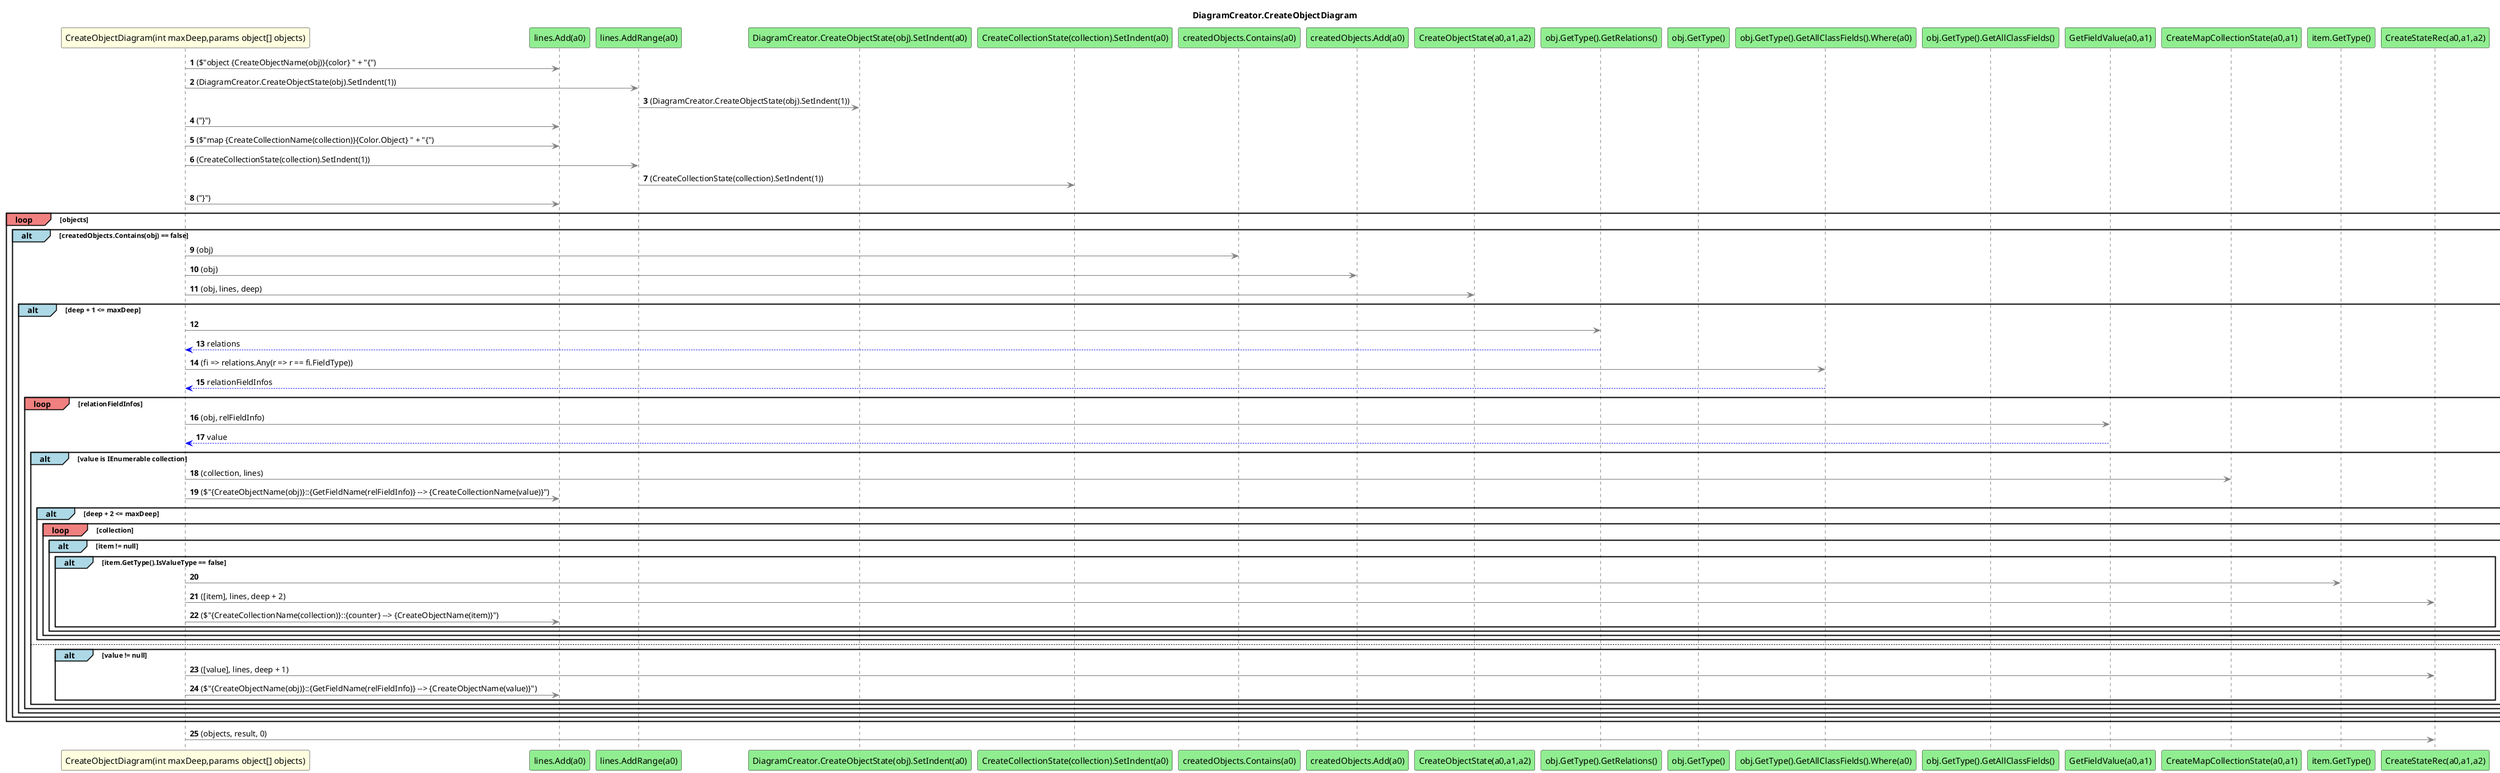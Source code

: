 @startuml DiagramCreator.CreateObjectDiagram
title DiagramCreator.CreateObjectDiagram
participant "CreateObjectDiagram(int maxDeep,params object[] objects)" as CreateObjectDiagram_p0_p1 #LightYellow
participant "lines.Add(a0)" as lines_Add_a0 #LightGreen
participant "lines.AddRange(a0)" as lines_AddRange_a0 #LightGreen
participant "DiagramCreator.CreateObjectState(obj).SetIndent(a0)" as DiagramCreator_CreateObjectState_obj_SetIndent_a0 #LightGreen
participant "CreateCollectionState(collection).SetIndent(a0)" as CreateCollectionState_collection_SetIndent_a0 #LightGreen
participant "createdObjects.Contains(a0)" as createdObjects_Contains_a0 #LightGreen
participant "createdObjects.Add(a0)" as createdObjects_Add_a0 #LightGreen
participant "CreateObjectState(a0,a1,a2)" as CreateObjectState_a0_a1_a2 #LightGreen
participant "obj.GetType().GetRelations()" as obj_GetType_GetRelations #LightGreen
participant "obj.GetType()" as obj_GetType #LightGreen
participant "obj.GetType().GetAllClassFields().Where(a0)" as obj_GetType_GetAllClassFields_Where_a0 #LightGreen
participant "obj.GetType().GetAllClassFields()" as obj_GetType_GetAllClassFields #LightGreen
participant "GetFieldValue(a0,a1)" as GetFieldValue_a0_a1 #LightGreen
participant "CreateMapCollectionState(a0,a1)" as CreateMapCollectionState_a0_a1 #LightGreen
participant "item.GetType()" as item_GetType #LightGreen
participant "CreateStateRec(a0,a1,a2)" as CreateStateRec_a0_a1_a2 #LightGreen
autonumber
CreateObjectDiagram_p0_p1 -[#grey]> lines_Add_a0 : ($"object {CreateObjectName(obj)}{color} " + "{")
CreateObjectDiagram_p0_p1 -[#grey]> lines_AddRange_a0 : (DiagramCreator.CreateObjectState(obj).SetIndent(1))
lines_AddRange_a0 -[#grey]> DiagramCreator_CreateObjectState_obj_SetIndent_a0 : (DiagramCreator.CreateObjectState(obj).SetIndent(1))
CreateObjectDiagram_p0_p1 -[#grey]> lines_Add_a0 : ("}")
CreateObjectDiagram_p0_p1 -[#grey]> lines_Add_a0 : ($"map {CreateCollectionName(collection)}{Color.Object} " + "{")
CreateObjectDiagram_p0_p1 -[#grey]> lines_AddRange_a0 : (CreateCollectionState(collection).SetIndent(1))
lines_AddRange_a0 -[#grey]> CreateCollectionState_collection_SetIndent_a0 : (CreateCollectionState(collection).SetIndent(1))
CreateObjectDiagram_p0_p1 -[#grey]> lines_Add_a0 : ("}")
loop#LightCoral objects
 alt#LightBlue createdObjects.Contains(obj) == false
 CreateObjectDiagram_p0_p1 -[#grey]> createdObjects_Contains_a0 : (obj)
 CreateObjectDiagram_p0_p1 -[#grey]> createdObjects_Add_a0 : (obj)
 CreateObjectDiagram_p0_p1 -[#grey]> CreateObjectState_a0_a1_a2 : (obj, lines, deep)
 alt#LightBlue deep + 1 <= maxDeep
 CreateObjectDiagram_p0_p1 -[#grey]> obj_GetType_GetRelations
 obj_GetType_GetRelations -[#blue]-> CreateObjectDiagram_p0_p1 : relations
 CreateObjectDiagram_p0_p1 -[#grey]> obj_GetType_GetAllClassFields_Where_a0 : (fi => relations.Any(r => r == fi.FieldType))
 obj_GetType_GetAllClassFields_Where_a0 -[#blue]-> CreateObjectDiagram_p0_p1 : relationFieldInfos
 loop#LightCoral relationFieldInfos
 CreateObjectDiagram_p0_p1 -[#grey]> GetFieldValue_a0_a1 : (obj, relFieldInfo)
 GetFieldValue_a0_a1 -[#blue]-> CreateObjectDiagram_p0_p1 : value
 alt#LightBlue value is IEnumerable collection
 CreateObjectDiagram_p0_p1 -[#grey]> CreateMapCollectionState_a0_a1 : (collection, lines)
 CreateObjectDiagram_p0_p1 -[#grey]> lines_Add_a0 : ($"{CreateObjectName(obj)}::{GetFieldName(relFieldInfo)} --> {CreateCollectionName(value)}")
 alt#LightBlue deep + 2 <= maxDeep
 loop#LightCoral collection
 alt#LightBlue item != null
 alt#LightBlue item.GetType().IsValueType == false
 CreateObjectDiagram_p0_p1 -[#grey]> item_GetType
 CreateObjectDiagram_p0_p1 -[#grey]> CreateStateRec_a0_a1_a2 : ([item], lines, deep + 2)
 CreateObjectDiagram_p0_p1 -[#grey]> lines_Add_a0 : ($"{CreateCollectionName(collection)}::{counter} --> {CreateObjectName(item)}")
 end
 end
 end
 end
 else
 alt#LightBlue value != null
 CreateObjectDiagram_p0_p1 -[#grey]> CreateStateRec_a0_a1_a2 : ([value], lines, deep + 1)
 CreateObjectDiagram_p0_p1 -[#grey]> lines_Add_a0 : ($"{CreateObjectName(obj)}::{GetFieldName(relFieldInfo)} --> {CreateObjectName(value)}")
 end
 end
 end
 end
 end
end
CreateObjectDiagram_p0_p1 -[#grey]> CreateStateRec_a0_a1_a2 : (objects, result, 0)
@enduml
